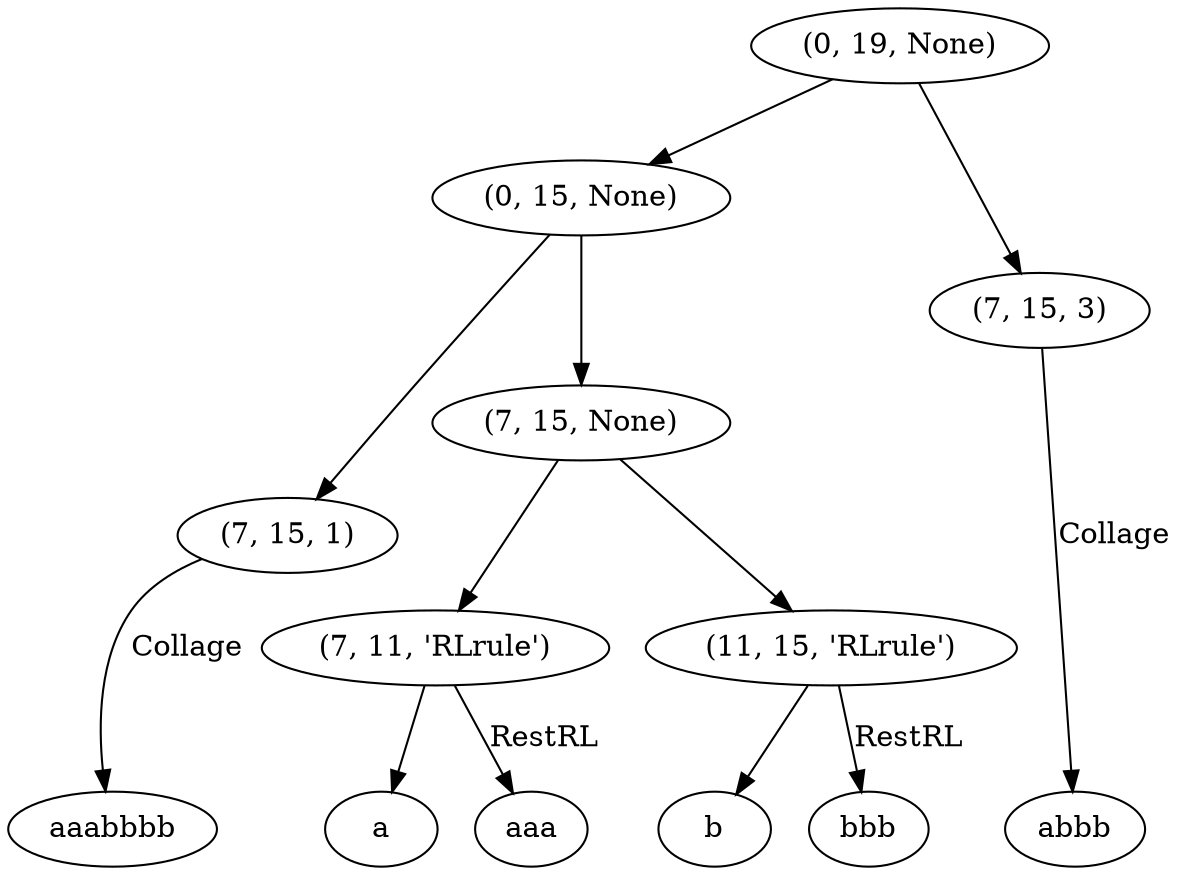 digraph G {
  "(0, 19, None)" -> "(0, 15, None)";
  "(0, 19, None)" -> "(7, 15, 3)";
  "(7, 15, 3)" -> "0"[label="Collage"];
  "0" [label="abbb"];
  "(0, 15, None)" -> "(7, 15, 1)";
  "(7, 15, 1)" -> "1"[label="Collage"];
  "1" [label="aaabbbb"];
  "(0, 15, None)" -> "(7, 15, None)";
  "(7, 8, 97)" [label="a"];
  "(7, 11, 'RLrule')" -> "(7, 8, 97)";
  "(7, 11, 'RLrule')" -> "(8, 11, 7)" [label="RestRL"];
  "(7, 15, None)" -> "(7, 11, 'RLrule')";
  "(7, 15, None)" -> "(11, 15, 'RLrule')";
  "(8, 11, 7)" [label="aaa"];
  "(11, 12, 98)" [label="b"];
  "(11, 15, 'RLrule')" -> "(11, 12, 98)";
  "(11, 15, 'RLrule')" -> "(12, 15, 11)" [label="RestRL"];
  "(12, 15, 11)" [label="bbb"];
  {rank=same; "1" "(7, 8, 97)" "(8, 11, 7)" "(11, 12, 98)" "(12, 15, 11)" "0" }
  ordering=out;
}
